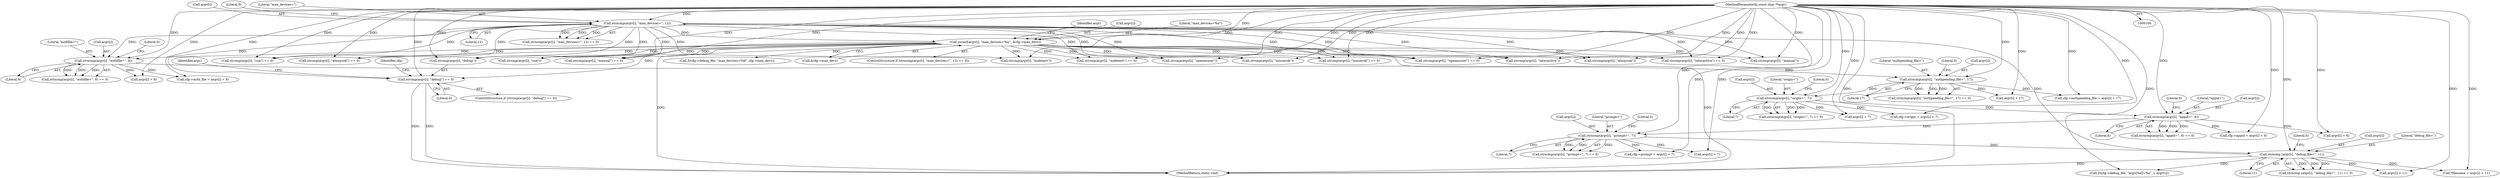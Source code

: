 digraph "0_pam-u2f_18b1914e32b74ff52000f10e97067e841e5fff62_0@API" {
"1000169" [label="(Call,strcmp(argv[i], \"debug\") == 0)"];
"1000103" [label="(MethodParameterIn,const char **argv)"];
"1000139" [label="(Call,strncmp(argv[i], \"max_devices=\", 12))"];
"1000351" [label="(Call,strncmp (argv[i], \"debug_file=\", 11))"];
"1000333" [label="(Call,strncmp(argv[i], \"prompt=\", 7))"];
"1000315" [label="(Call,strncmp(argv[i], \"appid=\", 6))"];
"1000297" [label="(Call,strncmp(argv[i], \"origin=\", 7))"];
"1000279" [label="(Call,strncmp(argv[i], \"authpending_file=\", 17))"];
"1000261" [label="(Call,strncmp(argv[i], \"authfile=\", 9))"];
"1000146" [label="(Call,sscanf(argv[i], \"max_devices=%u\", &cfg->max_devs))"];
"1000150" [label="(Literal,\"max_devices=%u\")"];
"1000175" [label="(Literal,0)"];
"1000143" [label="(Literal,\"max_devices=\")"];
"1000506" [label="(Call,D(cfg->debug_file, \"max_devices=%d\", cfg->max_devs))"];
"1000350" [label="(Call,strncmp (argv[i], \"debug_file=\", 11) == 0)"];
"1000169" [label="(Call,strcmp(argv[i], \"debug\") == 0)"];
"1000362" [label="(Call,argv[i] + 11)"];
"1000159" [label="(Identifier,argv)"];
"1000235" [label="(Call,strcmp(argv[i], \"cue\"))"];
"1000247" [label="(Call,strcmp(argv[i], \"nodetect\") == 0)"];
"1000183" [label="(Call,strcmp(argv[i], \"nouserok\"))"];
"1000140" [label="(Call,argv[i])"];
"1000308" [label="(Call,argv[i] + 7)"];
"1000656" [label="(MethodReturn,static void)"];
"1000209" [label="(Call,strcmp(argv[i], \"alwaysok\"))"];
"1000279" [label="(Call,strncmp(argv[i], \"authpending_file=\", 17))"];
"1000357" [label="(Literal,0)"];
"1000196" [label="(Call,strcmp(argv[i], \"openasuser\"))"];
"1000234" [label="(Call,strcmp(argv[i], \"cue\") == 0)"];
"1000351" [label="(Call,strncmp (argv[i], \"debug_file=\", 11))"];
"1000261" [label="(Call,strncmp(argv[i], \"authfile=\", 9))"];
"1000326" [label="(Call,argv[i] + 6)"];
"1000151" [label="(Call,&cfg->max_devs)"];
"1000296" [label="(Call,strncmp(argv[i], \"origin=\", 7) == 0)"];
"1000333" [label="(Call,strncmp(argv[i], \"prompt=\", 7))"];
"1000208" [label="(Call,strcmp(argv[i], \"alwaysok\") == 0)"];
"1000334" [label="(Call,argv[i])"];
"1000360" [label="(Call,*filename = argv[i] + 11)"];
"1000298" [label="(Call,argv[i])"];
"1000267" [label="(Literal,0)"];
"1000280" [label="(Call,argv[i])"];
"1000352" [label="(Call,argv[i])"];
"1000340" [label="(Call,cfg->prompt = argv[i] + 7)"];
"1000284" [label="(Literal,17)"];
"1000156" [label="(Call,strcmp(argv[i], \"manual\") == 0)"];
"1000304" [label="(Call,cfg->origin = argv[i] + 7)"];
"1000337" [label="(Literal,\"prompt=\")"];
"1000145" [label="(Literal,0)"];
"1000265" [label="(Literal,\"authfile=\")"];
"1000332" [label="(Call,strncmp(argv[i], \"prompt=\", 7) == 0)"];
"1000283" [label="(Literal,\"authpending_file=\")"];
"1000168" [label="(ControlStructure,if (strcmp(argv[i], \"debug\") == 0))"];
"1000314" [label="(Call,strncmp(argv[i], \"appid=\", 6) == 0)"];
"1000303" [label="(Literal,0)"];
"1000144" [label="(Literal,12)"];
"1000285" [label="(Literal,0)"];
"1000260" [label="(Call,strncmp(argv[i], \"authfile=\", 9) == 0)"];
"1000248" [label="(Call,strcmp(argv[i], \"nodetect\"))"];
"1000497" [label="(Call,D(cfg->debug_file, \"argv[%d]=%s\", i, argv[i]))"];
"1000185" [label="(Identifier,argv)"];
"1000182" [label="(Call,strcmp(argv[i], \"nouserok\") == 0)"];
"1000344" [label="(Call,argv[i] + 7)"];
"1000147" [label="(Call,argv[i])"];
"1000195" [label="(Call,strcmp(argv[i], \"openasuser\") == 0)"];
"1000301" [label="(Literal,\"origin=\")"];
"1000339" [label="(Literal,0)"];
"1000272" [label="(Call,argv[i] + 9)"];
"1000338" [label="(Literal,7)"];
"1000356" [label="(Literal,11)"];
"1000322" [label="(Call,cfg->appid = argv[i] + 6)"];
"1000321" [label="(Literal,0)"];
"1000222" [label="(Call,strcmp(argv[i], \"interactive\"))"];
"1000266" [label="(Literal,9)"];
"1000315" [label="(Call,strncmp(argv[i], \"appid=\", 6))"];
"1000139" [label="(Call,strncmp(argv[i], \"max_devices=\", 12))"];
"1000278" [label="(Call,strncmp(argv[i], \"authpending_file=\", 17) == 0)"];
"1000103" [label="(MethodParameterIn,const char **argv)"];
"1000221" [label="(Call,strcmp(argv[i], \"interactive\") == 0)"];
"1000319" [label="(Literal,\"appid=\")"];
"1000355" [label="(Literal,\"debug_file=\")"];
"1000137" [label="(ControlStructure,if (strncmp(argv[i], \"max_devices=\", 12) == 0))"];
"1000157" [label="(Call,strcmp(argv[i], \"manual\"))"];
"1000302" [label="(Literal,7)"];
"1000262" [label="(Call,argv[i])"];
"1000138" [label="(Call,strncmp(argv[i], \"max_devices=\", 12) == 0)"];
"1000297" [label="(Call,strncmp(argv[i], \"origin=\", 7))"];
"1000170" [label="(Call,strcmp(argv[i], \"debug\"))"];
"1000178" [label="(Identifier,cfg)"];
"1000286" [label="(Call,cfg->authpending_file = argv[i] + 17)"];
"1000290" [label="(Call,argv[i] + 17)"];
"1000146" [label="(Call,sscanf(argv[i], \"max_devices=%u\", &cfg->max_devs))"];
"1000320" [label="(Literal,6)"];
"1000268" [label="(Call,cfg->auth_file = argv[i] + 9)"];
"1000316" [label="(Call,argv[i])"];
"1000169" -> "1000168"  [label="AST: "];
"1000169" -> "1000175"  [label="CFG: "];
"1000170" -> "1000169"  [label="AST: "];
"1000175" -> "1000169"  [label="AST: "];
"1000178" -> "1000169"  [label="CFG: "];
"1000185" -> "1000169"  [label="CFG: "];
"1000169" -> "1000656"  [label="DDG: "];
"1000169" -> "1000656"  [label="DDG: "];
"1000103" -> "1000169"  [label="DDG: "];
"1000139" -> "1000169"  [label="DDG: "];
"1000146" -> "1000169"  [label="DDG: "];
"1000103" -> "1000100"  [label="AST: "];
"1000103" -> "1000656"  [label="DDG: "];
"1000103" -> "1000139"  [label="DDG: "];
"1000103" -> "1000146"  [label="DDG: "];
"1000103" -> "1000156"  [label="DDG: "];
"1000103" -> "1000157"  [label="DDG: "];
"1000103" -> "1000170"  [label="DDG: "];
"1000103" -> "1000182"  [label="DDG: "];
"1000103" -> "1000183"  [label="DDG: "];
"1000103" -> "1000195"  [label="DDG: "];
"1000103" -> "1000196"  [label="DDG: "];
"1000103" -> "1000208"  [label="DDG: "];
"1000103" -> "1000209"  [label="DDG: "];
"1000103" -> "1000221"  [label="DDG: "];
"1000103" -> "1000222"  [label="DDG: "];
"1000103" -> "1000234"  [label="DDG: "];
"1000103" -> "1000235"  [label="DDG: "];
"1000103" -> "1000247"  [label="DDG: "];
"1000103" -> "1000248"  [label="DDG: "];
"1000103" -> "1000261"  [label="DDG: "];
"1000103" -> "1000268"  [label="DDG: "];
"1000103" -> "1000272"  [label="DDG: "];
"1000103" -> "1000279"  [label="DDG: "];
"1000103" -> "1000286"  [label="DDG: "];
"1000103" -> "1000290"  [label="DDG: "];
"1000103" -> "1000297"  [label="DDG: "];
"1000103" -> "1000304"  [label="DDG: "];
"1000103" -> "1000308"  [label="DDG: "];
"1000103" -> "1000315"  [label="DDG: "];
"1000103" -> "1000322"  [label="DDG: "];
"1000103" -> "1000326"  [label="DDG: "];
"1000103" -> "1000333"  [label="DDG: "];
"1000103" -> "1000340"  [label="DDG: "];
"1000103" -> "1000344"  [label="DDG: "];
"1000103" -> "1000351"  [label="DDG: "];
"1000103" -> "1000360"  [label="DDG: "];
"1000103" -> "1000362"  [label="DDG: "];
"1000103" -> "1000497"  [label="DDG: "];
"1000139" -> "1000138"  [label="AST: "];
"1000139" -> "1000144"  [label="CFG: "];
"1000140" -> "1000139"  [label="AST: "];
"1000143" -> "1000139"  [label="AST: "];
"1000144" -> "1000139"  [label="AST: "];
"1000145" -> "1000139"  [label="CFG: "];
"1000139" -> "1000138"  [label="DDG: "];
"1000139" -> "1000138"  [label="DDG: "];
"1000139" -> "1000138"  [label="DDG: "];
"1000351" -> "1000139"  [label="DDG: "];
"1000139" -> "1000146"  [label="DDG: "];
"1000139" -> "1000156"  [label="DDG: "];
"1000139" -> "1000157"  [label="DDG: "];
"1000139" -> "1000170"  [label="DDG: "];
"1000139" -> "1000182"  [label="DDG: "];
"1000139" -> "1000183"  [label="DDG: "];
"1000139" -> "1000195"  [label="DDG: "];
"1000139" -> "1000196"  [label="DDG: "];
"1000139" -> "1000208"  [label="DDG: "];
"1000139" -> "1000209"  [label="DDG: "];
"1000139" -> "1000221"  [label="DDG: "];
"1000139" -> "1000222"  [label="DDG: "];
"1000139" -> "1000234"  [label="DDG: "];
"1000139" -> "1000235"  [label="DDG: "];
"1000139" -> "1000247"  [label="DDG: "];
"1000139" -> "1000248"  [label="DDG: "];
"1000139" -> "1000261"  [label="DDG: "];
"1000351" -> "1000350"  [label="AST: "];
"1000351" -> "1000356"  [label="CFG: "];
"1000352" -> "1000351"  [label="AST: "];
"1000355" -> "1000351"  [label="AST: "];
"1000356" -> "1000351"  [label="AST: "];
"1000357" -> "1000351"  [label="CFG: "];
"1000351" -> "1000656"  [label="DDG: "];
"1000351" -> "1000350"  [label="DDG: "];
"1000351" -> "1000350"  [label="DDG: "];
"1000351" -> "1000350"  [label="DDG: "];
"1000333" -> "1000351"  [label="DDG: "];
"1000351" -> "1000360"  [label="DDG: "];
"1000351" -> "1000362"  [label="DDG: "];
"1000351" -> "1000497"  [label="DDG: "];
"1000333" -> "1000332"  [label="AST: "];
"1000333" -> "1000338"  [label="CFG: "];
"1000334" -> "1000333"  [label="AST: "];
"1000337" -> "1000333"  [label="AST: "];
"1000338" -> "1000333"  [label="AST: "];
"1000339" -> "1000333"  [label="CFG: "];
"1000333" -> "1000332"  [label="DDG: "];
"1000333" -> "1000332"  [label="DDG: "];
"1000333" -> "1000332"  [label="DDG: "];
"1000315" -> "1000333"  [label="DDG: "];
"1000333" -> "1000340"  [label="DDG: "];
"1000333" -> "1000344"  [label="DDG: "];
"1000315" -> "1000314"  [label="AST: "];
"1000315" -> "1000320"  [label="CFG: "];
"1000316" -> "1000315"  [label="AST: "];
"1000319" -> "1000315"  [label="AST: "];
"1000320" -> "1000315"  [label="AST: "];
"1000321" -> "1000315"  [label="CFG: "];
"1000315" -> "1000314"  [label="DDG: "];
"1000315" -> "1000314"  [label="DDG: "];
"1000315" -> "1000314"  [label="DDG: "];
"1000297" -> "1000315"  [label="DDG: "];
"1000315" -> "1000322"  [label="DDG: "];
"1000315" -> "1000326"  [label="DDG: "];
"1000297" -> "1000296"  [label="AST: "];
"1000297" -> "1000302"  [label="CFG: "];
"1000298" -> "1000297"  [label="AST: "];
"1000301" -> "1000297"  [label="AST: "];
"1000302" -> "1000297"  [label="AST: "];
"1000303" -> "1000297"  [label="CFG: "];
"1000297" -> "1000296"  [label="DDG: "];
"1000297" -> "1000296"  [label="DDG: "];
"1000297" -> "1000296"  [label="DDG: "];
"1000279" -> "1000297"  [label="DDG: "];
"1000297" -> "1000304"  [label="DDG: "];
"1000297" -> "1000308"  [label="DDG: "];
"1000279" -> "1000278"  [label="AST: "];
"1000279" -> "1000284"  [label="CFG: "];
"1000280" -> "1000279"  [label="AST: "];
"1000283" -> "1000279"  [label="AST: "];
"1000284" -> "1000279"  [label="AST: "];
"1000285" -> "1000279"  [label="CFG: "];
"1000279" -> "1000278"  [label="DDG: "];
"1000279" -> "1000278"  [label="DDG: "];
"1000279" -> "1000278"  [label="DDG: "];
"1000261" -> "1000279"  [label="DDG: "];
"1000279" -> "1000286"  [label="DDG: "];
"1000279" -> "1000290"  [label="DDG: "];
"1000261" -> "1000260"  [label="AST: "];
"1000261" -> "1000266"  [label="CFG: "];
"1000262" -> "1000261"  [label="AST: "];
"1000265" -> "1000261"  [label="AST: "];
"1000266" -> "1000261"  [label="AST: "];
"1000267" -> "1000261"  [label="CFG: "];
"1000261" -> "1000260"  [label="DDG: "];
"1000261" -> "1000260"  [label="DDG: "];
"1000261" -> "1000260"  [label="DDG: "];
"1000146" -> "1000261"  [label="DDG: "];
"1000261" -> "1000268"  [label="DDG: "];
"1000261" -> "1000272"  [label="DDG: "];
"1000146" -> "1000137"  [label="AST: "];
"1000146" -> "1000151"  [label="CFG: "];
"1000147" -> "1000146"  [label="AST: "];
"1000150" -> "1000146"  [label="AST: "];
"1000151" -> "1000146"  [label="AST: "];
"1000159" -> "1000146"  [label="CFG: "];
"1000146" -> "1000656"  [label="DDG: "];
"1000146" -> "1000656"  [label="DDG: "];
"1000146" -> "1000156"  [label="DDG: "];
"1000146" -> "1000157"  [label="DDG: "];
"1000146" -> "1000170"  [label="DDG: "];
"1000146" -> "1000182"  [label="DDG: "];
"1000146" -> "1000183"  [label="DDG: "];
"1000146" -> "1000195"  [label="DDG: "];
"1000146" -> "1000196"  [label="DDG: "];
"1000146" -> "1000208"  [label="DDG: "];
"1000146" -> "1000209"  [label="DDG: "];
"1000146" -> "1000221"  [label="DDG: "];
"1000146" -> "1000222"  [label="DDG: "];
"1000146" -> "1000234"  [label="DDG: "];
"1000146" -> "1000235"  [label="DDG: "];
"1000146" -> "1000247"  [label="DDG: "];
"1000146" -> "1000248"  [label="DDG: "];
"1000146" -> "1000506"  [label="DDG: "];
}
